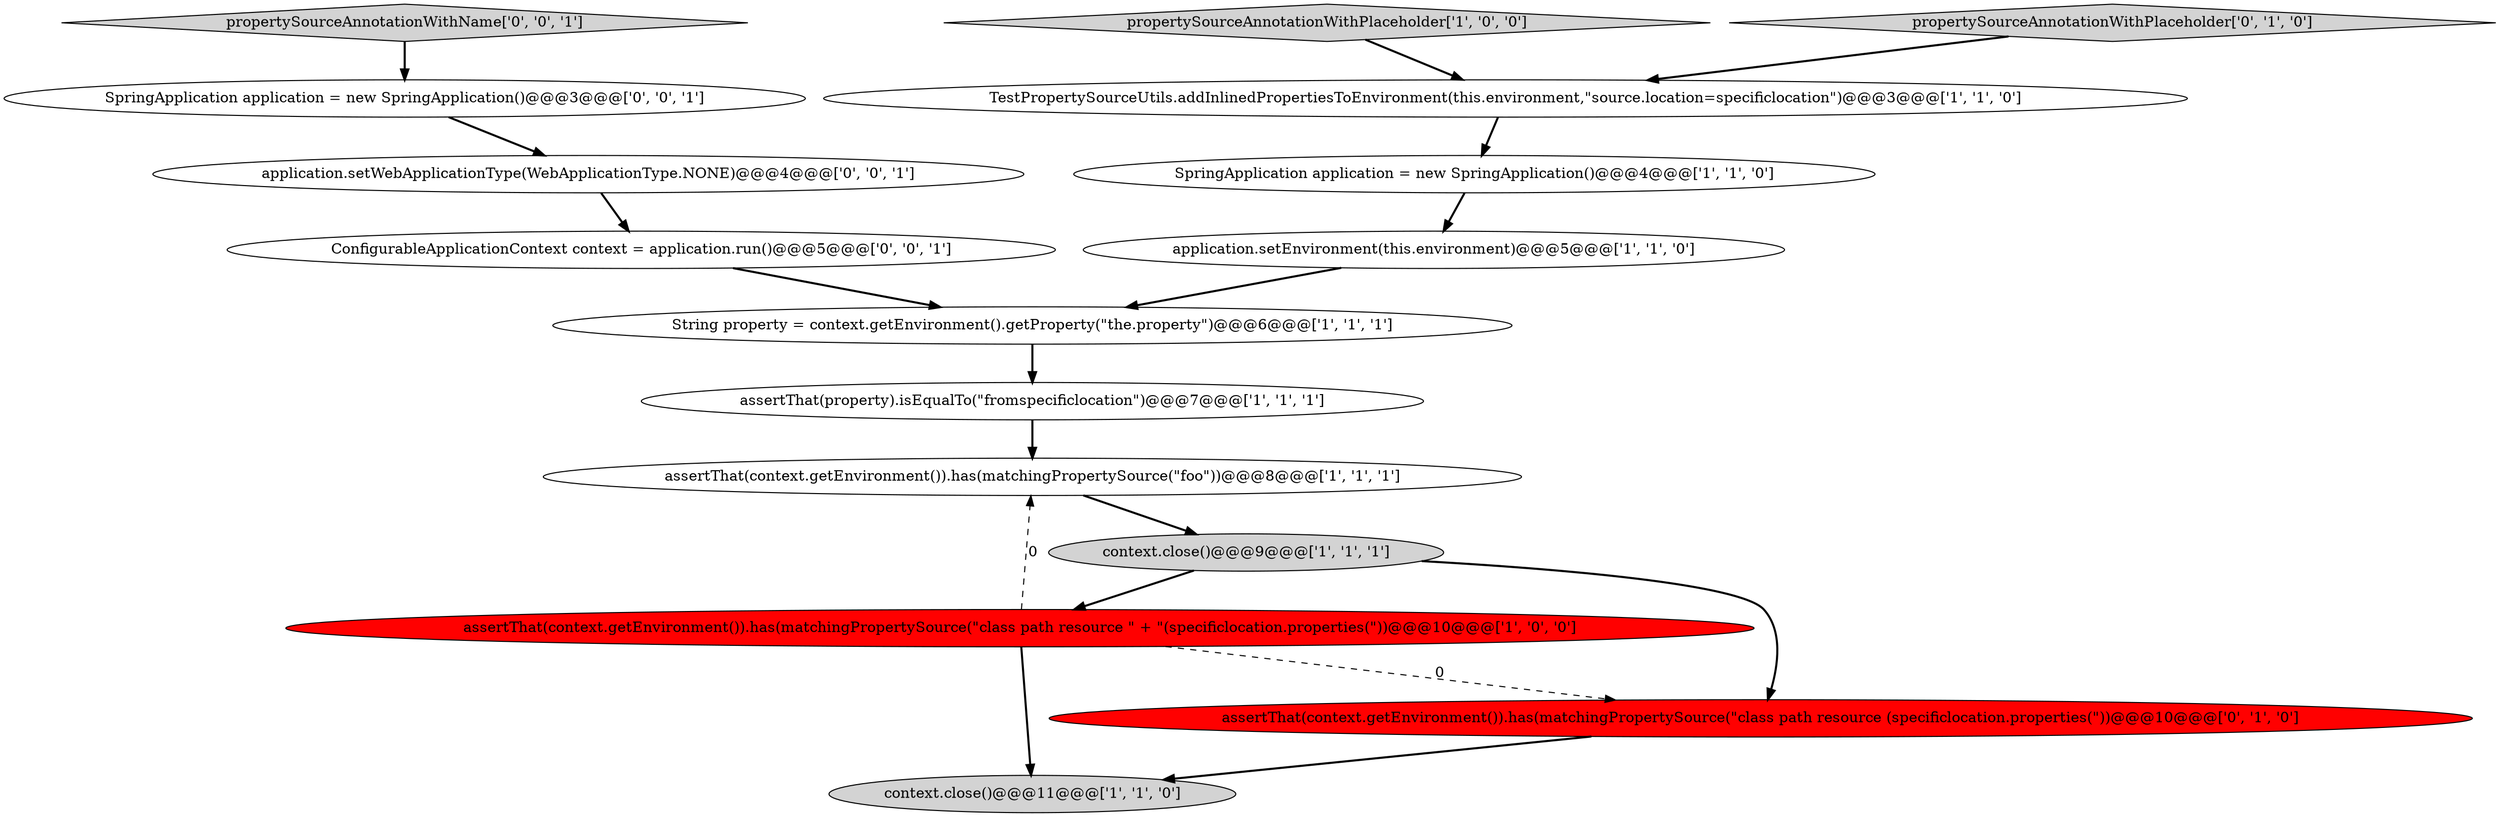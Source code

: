 digraph {
2 [style = filled, label = "application.setEnvironment(this.environment)@@@5@@@['1', '1', '0']", fillcolor = white, shape = ellipse image = "AAA0AAABBB1BBB"];
4 [style = filled, label = "context.close()@@@11@@@['1', '1', '0']", fillcolor = lightgray, shape = ellipse image = "AAA0AAABBB1BBB"];
0 [style = filled, label = "context.close()@@@9@@@['1', '1', '1']", fillcolor = lightgray, shape = ellipse image = "AAA0AAABBB1BBB"];
7 [style = filled, label = "assertThat(context.getEnvironment()).has(matchingPropertySource(\"class path resource \" + \"(specificlocation.properties(\"))@@@10@@@['1', '0', '0']", fillcolor = red, shape = ellipse image = "AAA1AAABBB1BBB"];
8 [style = filled, label = "propertySourceAnnotationWithPlaceholder['1', '0', '0']", fillcolor = lightgray, shape = diamond image = "AAA0AAABBB1BBB"];
10 [style = filled, label = "assertThat(context.getEnvironment()).has(matchingPropertySource(\"class path resource (specificlocation.properties(\"))@@@10@@@['0', '1', '0']", fillcolor = red, shape = ellipse image = "AAA1AAABBB2BBB"];
14 [style = filled, label = "ConfigurableApplicationContext context = application.run()@@@5@@@['0', '0', '1']", fillcolor = white, shape = ellipse image = "AAA0AAABBB3BBB"];
5 [style = filled, label = "TestPropertySourceUtils.addInlinedPropertiesToEnvironment(this.environment,\"source.location=specificlocation\")@@@3@@@['1', '1', '0']", fillcolor = white, shape = ellipse image = "AAA0AAABBB1BBB"];
15 [style = filled, label = "propertySourceAnnotationWithName['0', '0', '1']", fillcolor = lightgray, shape = diamond image = "AAA0AAABBB3BBB"];
9 [style = filled, label = "SpringApplication application = new SpringApplication()@@@4@@@['1', '1', '0']", fillcolor = white, shape = ellipse image = "AAA0AAABBB1BBB"];
12 [style = filled, label = "application.setWebApplicationType(WebApplicationType.NONE)@@@4@@@['0', '0', '1']", fillcolor = white, shape = ellipse image = "AAA0AAABBB3BBB"];
13 [style = filled, label = "SpringApplication application = new SpringApplication()@@@3@@@['0', '0', '1']", fillcolor = white, shape = ellipse image = "AAA0AAABBB3BBB"];
11 [style = filled, label = "propertySourceAnnotationWithPlaceholder['0', '1', '0']", fillcolor = lightgray, shape = diamond image = "AAA0AAABBB2BBB"];
6 [style = filled, label = "assertThat(context.getEnvironment()).has(matchingPropertySource(\"foo\"))@@@8@@@['1', '1', '1']", fillcolor = white, shape = ellipse image = "AAA0AAABBB1BBB"];
1 [style = filled, label = "String property = context.getEnvironment().getProperty(\"the.property\")@@@6@@@['1', '1', '1']", fillcolor = white, shape = ellipse image = "AAA0AAABBB1BBB"];
3 [style = filled, label = "assertThat(property).isEqualTo(\"fromspecificlocation\")@@@7@@@['1', '1', '1']", fillcolor = white, shape = ellipse image = "AAA0AAABBB1BBB"];
1->3 [style = bold, label=""];
7->6 [style = dashed, label="0"];
7->10 [style = dashed, label="0"];
3->6 [style = bold, label=""];
11->5 [style = bold, label=""];
0->10 [style = bold, label=""];
15->13 [style = bold, label=""];
6->0 [style = bold, label=""];
13->12 [style = bold, label=""];
7->4 [style = bold, label=""];
8->5 [style = bold, label=""];
5->9 [style = bold, label=""];
9->2 [style = bold, label=""];
2->1 [style = bold, label=""];
14->1 [style = bold, label=""];
12->14 [style = bold, label=""];
0->7 [style = bold, label=""];
10->4 [style = bold, label=""];
}
